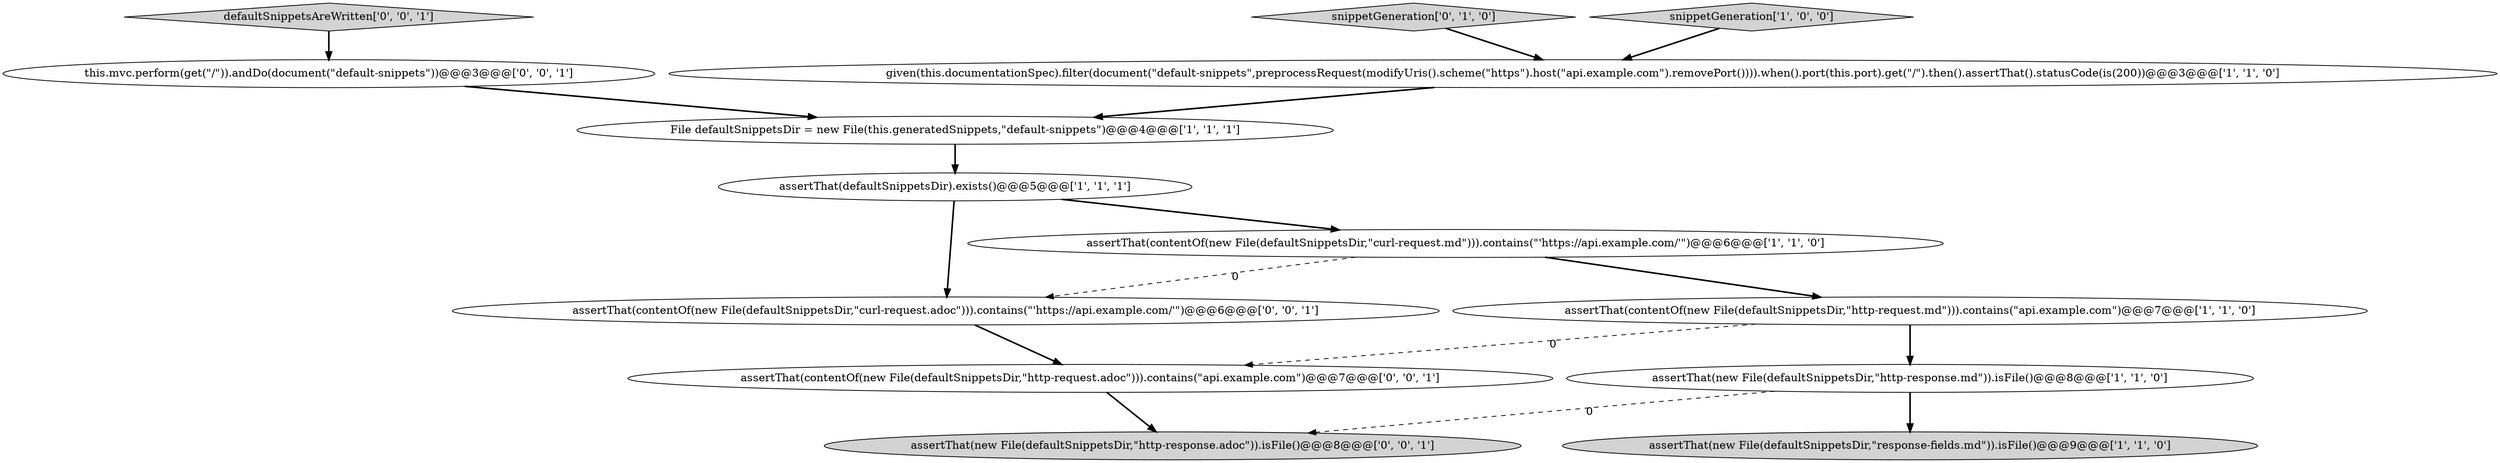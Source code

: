 digraph {
2 [style = filled, label = "assertThat(defaultSnippetsDir).exists()@@@5@@@['1', '1', '1']", fillcolor = white, shape = ellipse image = "AAA0AAABBB1BBB"];
7 [style = filled, label = "assertThat(contentOf(new File(defaultSnippetsDir,\"http-request.md\"))).contains(\"api.example.com\")@@@7@@@['1', '1', '0']", fillcolor = white, shape = ellipse image = "AAA0AAABBB1BBB"];
8 [style = filled, label = "snippetGeneration['0', '1', '0']", fillcolor = lightgray, shape = diamond image = "AAA0AAABBB2BBB"];
1 [style = filled, label = "assertThat(new File(defaultSnippetsDir,\"http-response.md\")).isFile()@@@8@@@['1', '1', '0']", fillcolor = white, shape = ellipse image = "AAA0AAABBB1BBB"];
10 [style = filled, label = "assertThat(contentOf(new File(defaultSnippetsDir,\"curl-request.adoc\"))).contains(\"'https://api.example.com/'\")@@@6@@@['0', '0', '1']", fillcolor = white, shape = ellipse image = "AAA0AAABBB3BBB"];
9 [style = filled, label = "defaultSnippetsAreWritten['0', '0', '1']", fillcolor = lightgray, shape = diamond image = "AAA0AAABBB3BBB"];
0 [style = filled, label = "File defaultSnippetsDir = new File(this.generatedSnippets,\"default-snippets\")@@@4@@@['1', '1', '1']", fillcolor = white, shape = ellipse image = "AAA0AAABBB1BBB"];
13 [style = filled, label = "this.mvc.perform(get(\"/\")).andDo(document(\"default-snippets\"))@@@3@@@['0', '0', '1']", fillcolor = white, shape = ellipse image = "AAA0AAABBB3BBB"];
3 [style = filled, label = "snippetGeneration['1', '0', '0']", fillcolor = lightgray, shape = diamond image = "AAA0AAABBB1BBB"];
12 [style = filled, label = "assertThat(contentOf(new File(defaultSnippetsDir,\"http-request.adoc\"))).contains(\"api.example.com\")@@@7@@@['0', '0', '1']", fillcolor = white, shape = ellipse image = "AAA0AAABBB3BBB"];
4 [style = filled, label = "assertThat(contentOf(new File(defaultSnippetsDir,\"curl-request.md\"))).contains(\"'https://api.example.com/'\")@@@6@@@['1', '1', '0']", fillcolor = white, shape = ellipse image = "AAA0AAABBB1BBB"];
5 [style = filled, label = "assertThat(new File(defaultSnippetsDir,\"response-fields.md\")).isFile()@@@9@@@['1', '1', '0']", fillcolor = lightgray, shape = ellipse image = "AAA0AAABBB1BBB"];
6 [style = filled, label = "given(this.documentationSpec).filter(document(\"default-snippets\",preprocessRequest(modifyUris().scheme(\"https\").host(\"api.example.com\").removePort()))).when().port(this.port).get(\"/\").then().assertThat().statusCode(is(200))@@@3@@@['1', '1', '0']", fillcolor = white, shape = ellipse image = "AAA0AAABBB1BBB"];
11 [style = filled, label = "assertThat(new File(defaultSnippetsDir,\"http-response.adoc\")).isFile()@@@8@@@['0', '0', '1']", fillcolor = lightgray, shape = ellipse image = "AAA0AAABBB3BBB"];
1->5 [style = bold, label=""];
7->12 [style = dashed, label="0"];
13->0 [style = bold, label=""];
3->6 [style = bold, label=""];
8->6 [style = bold, label=""];
6->0 [style = bold, label=""];
7->1 [style = bold, label=""];
4->10 [style = dashed, label="0"];
2->10 [style = bold, label=""];
2->4 [style = bold, label=""];
10->12 [style = bold, label=""];
1->11 [style = dashed, label="0"];
4->7 [style = bold, label=""];
0->2 [style = bold, label=""];
9->13 [style = bold, label=""];
12->11 [style = bold, label=""];
}
